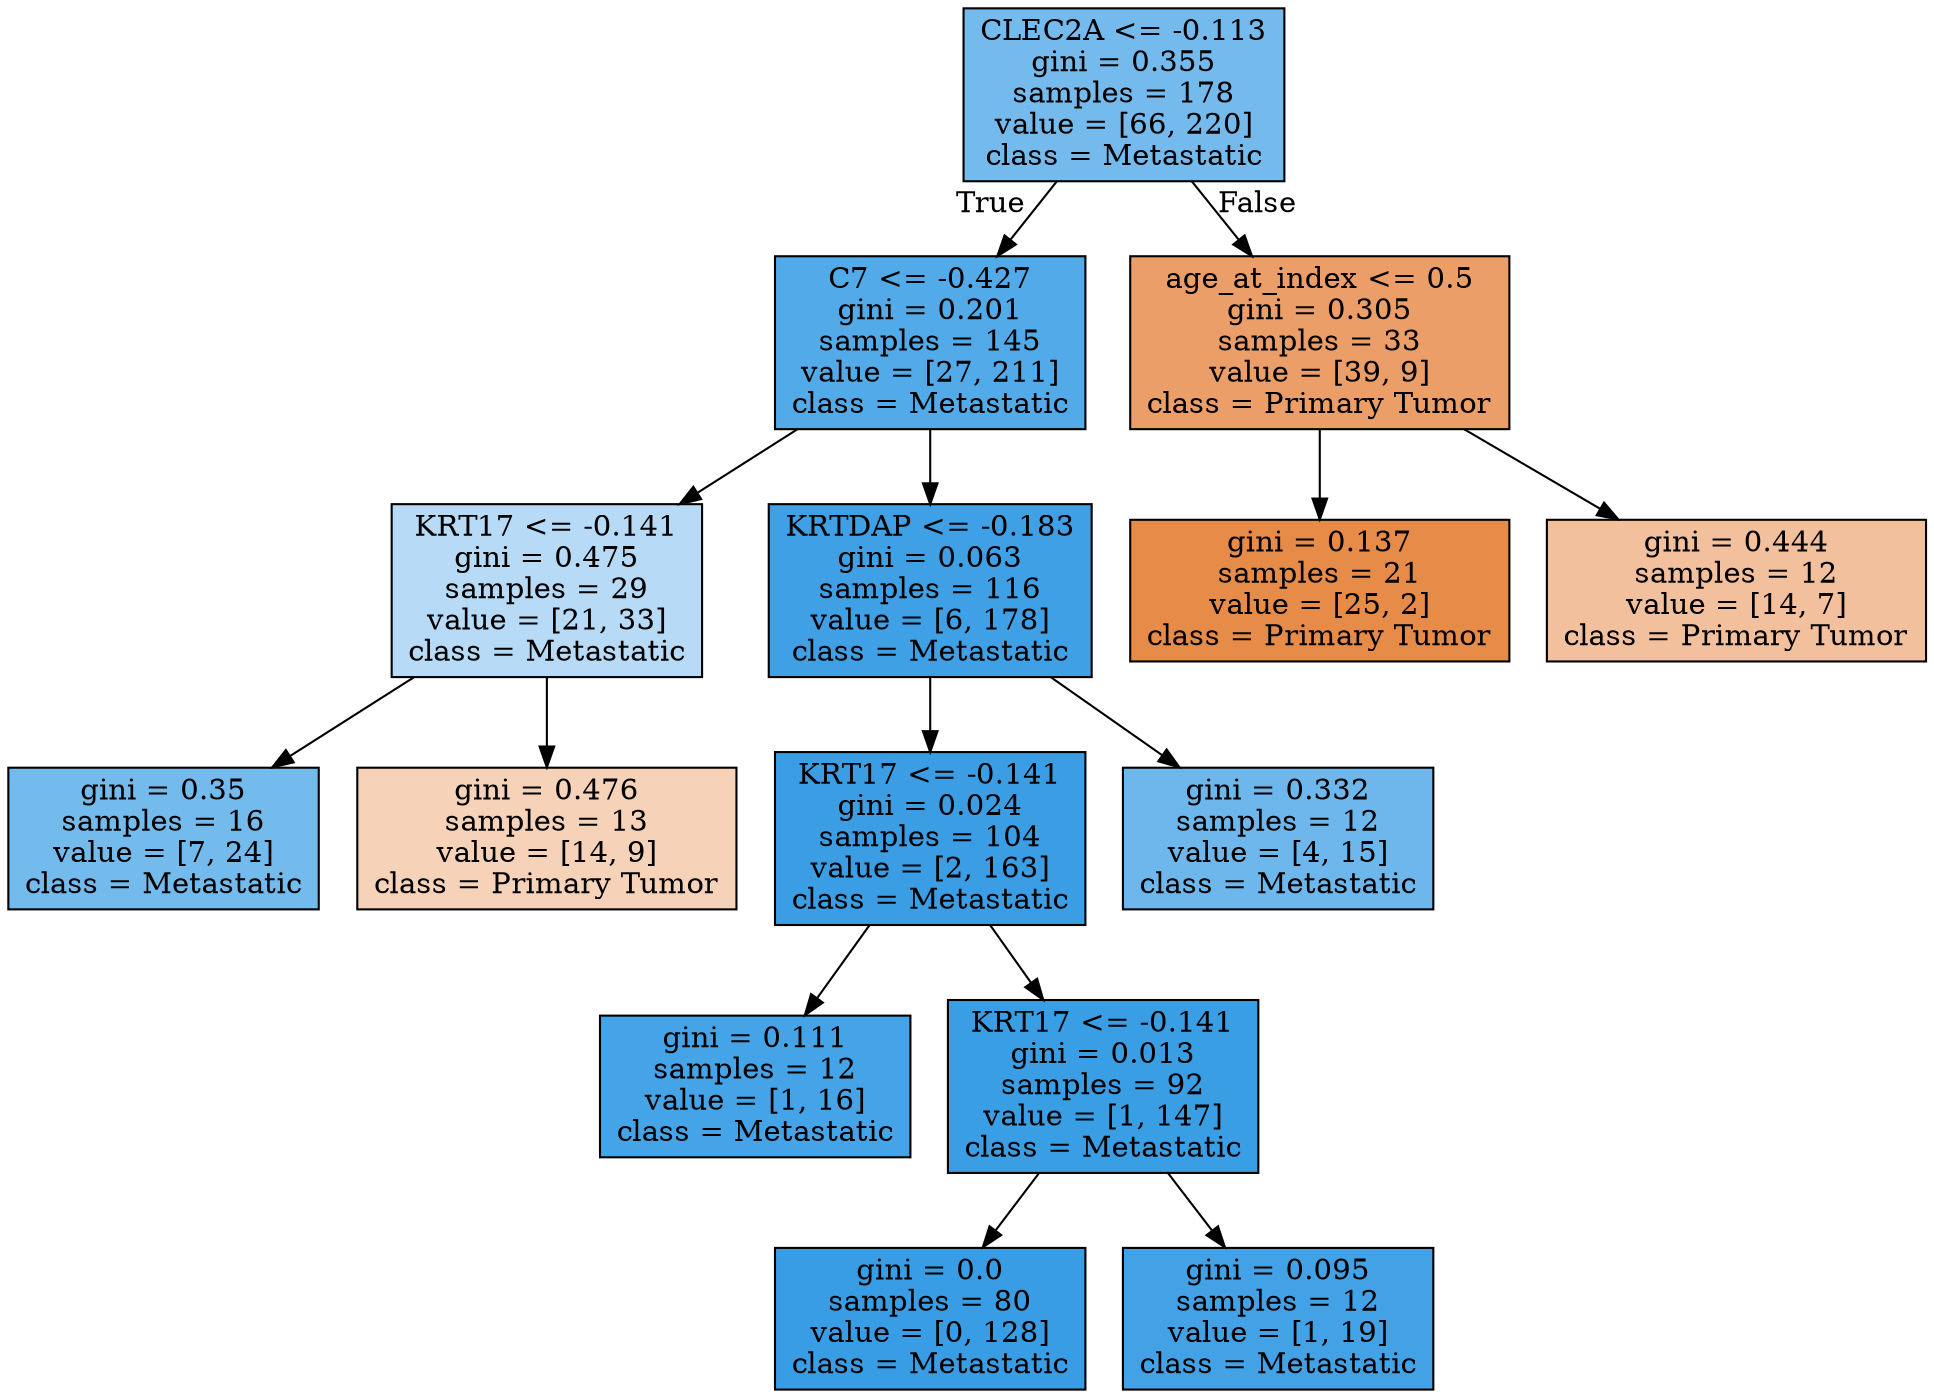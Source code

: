 digraph Tree {
node [shape=box, style="filled", color="black"] ;
0 [label="CLEC2A <= -0.113\ngini = 0.355\nsamples = 178\nvalue = [66, 220]\nclass = Metastatic", fillcolor="#74baed"] ;
1 [label="C7 <= -0.427\ngini = 0.201\nsamples = 145\nvalue = [27, 211]\nclass = Metastatic", fillcolor="#52aae8"] ;
0 -> 1 [labeldistance=2.5, labelangle=45, headlabel="True"] ;
2 [label="KRT17 <= -0.141\ngini = 0.475\nsamples = 29\nvalue = [21, 33]\nclass = Metastatic", fillcolor="#b7dbf6"] ;
1 -> 2 ;
3 [label="gini = 0.35\nsamples = 16\nvalue = [7, 24]\nclass = Metastatic", fillcolor="#73baed"] ;
2 -> 3 ;
4 [label="gini = 0.476\nsamples = 13\nvalue = [14, 9]\nclass = Primary Tumor", fillcolor="#f6d2b8"] ;
2 -> 4 ;
5 [label="KRTDAP <= -0.183\ngini = 0.063\nsamples = 116\nvalue = [6, 178]\nclass = Metastatic", fillcolor="#40a0e6"] ;
1 -> 5 ;
6 [label="KRT17 <= -0.141\ngini = 0.024\nsamples = 104\nvalue = [2, 163]\nclass = Metastatic", fillcolor="#3b9ee5"] ;
5 -> 6 ;
7 [label="gini = 0.111\nsamples = 12\nvalue = [1, 16]\nclass = Metastatic", fillcolor="#45a3e7"] ;
6 -> 7 ;
8 [label="KRT17 <= -0.141\ngini = 0.013\nsamples = 92\nvalue = [1, 147]\nclass = Metastatic", fillcolor="#3a9ee5"] ;
6 -> 8 ;
9 [label="gini = 0.0\nsamples = 80\nvalue = [0, 128]\nclass = Metastatic", fillcolor="#399de5"] ;
8 -> 9 ;
10 [label="gini = 0.095\nsamples = 12\nvalue = [1, 19]\nclass = Metastatic", fillcolor="#43a2e6"] ;
8 -> 10 ;
11 [label="gini = 0.332\nsamples = 12\nvalue = [4, 15]\nclass = Metastatic", fillcolor="#6eb7ec"] ;
5 -> 11 ;
12 [label="age_at_index <= 0.5\ngini = 0.305\nsamples = 33\nvalue = [39, 9]\nclass = Primary Tumor", fillcolor="#eb9e67"] ;
0 -> 12 [labeldistance=2.5, labelangle=-45, headlabel="False"] ;
13 [label="gini = 0.137\nsamples = 21\nvalue = [25, 2]\nclass = Primary Tumor", fillcolor="#e78b49"] ;
12 -> 13 ;
14 [label="gini = 0.444\nsamples = 12\nvalue = [14, 7]\nclass = Primary Tumor", fillcolor="#f2c09c"] ;
12 -> 14 ;
}